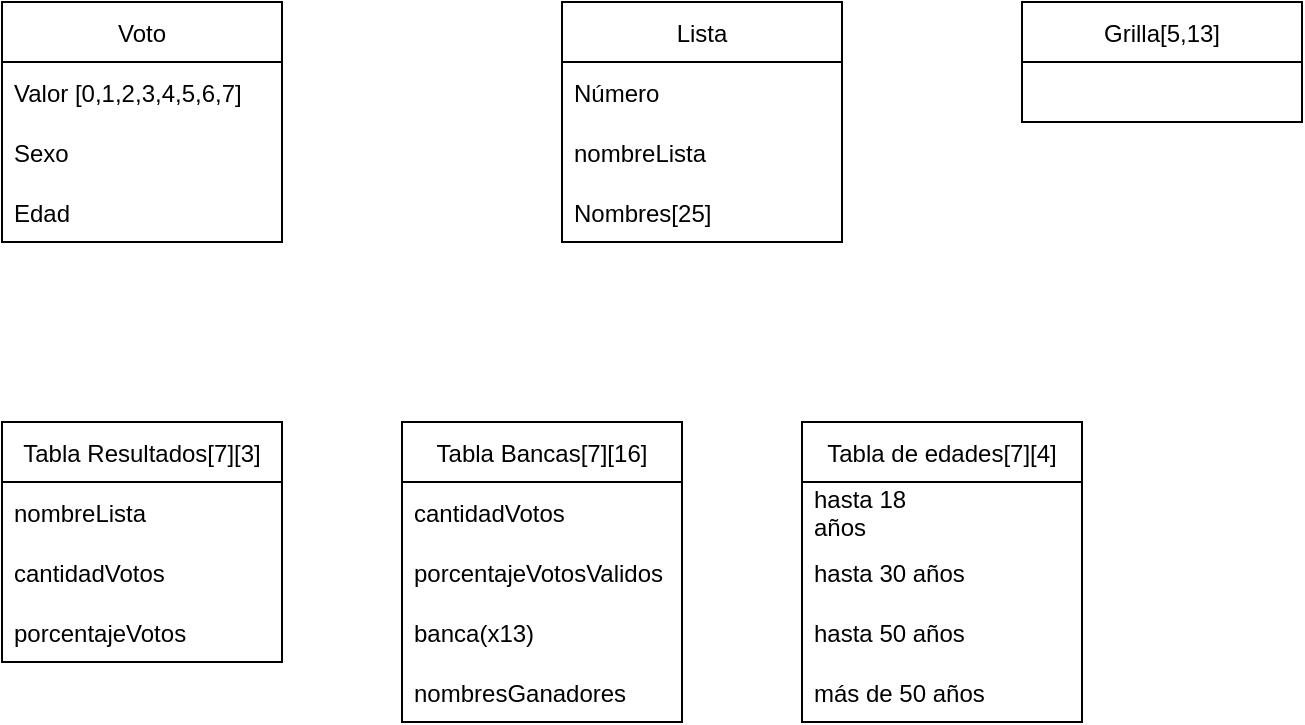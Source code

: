 <mxfile version="18.0.3" type="github">
  <diagram id="XIpyf4Ab7VP1h9y_S6XM" name="Page-1">
    <mxGraphModel dx="1038" dy="584" grid="1" gridSize="10" guides="1" tooltips="1" connect="1" arrows="1" fold="1" page="1" pageScale="1" pageWidth="827" pageHeight="1169" math="0" shadow="0">
      <root>
        <mxCell id="0" />
        <mxCell id="1" parent="0" />
        <mxCell id="C9L4BgDTNEKqHw4MeAy_-1" value="Voto" style="swimlane;fontStyle=0;childLayout=stackLayout;horizontal=1;startSize=30;horizontalStack=0;resizeParent=1;resizeParentMax=0;resizeLast=0;collapsible=1;marginBottom=0;" vertex="1" parent="1">
          <mxGeometry x="120" y="120" width="140" height="120" as="geometry" />
        </mxCell>
        <mxCell id="C9L4BgDTNEKqHw4MeAy_-2" value="Valor [0,1,2,3,4,5,6,7]" style="text;strokeColor=none;fillColor=none;align=left;verticalAlign=middle;spacingLeft=4;spacingRight=4;overflow=hidden;points=[[0,0.5],[1,0.5]];portConstraint=eastwest;rotatable=0;" vertex="1" parent="C9L4BgDTNEKqHw4MeAy_-1">
          <mxGeometry y="30" width="140" height="30" as="geometry" />
        </mxCell>
        <mxCell id="C9L4BgDTNEKqHw4MeAy_-3" value="Sexo" style="text;strokeColor=none;fillColor=none;align=left;verticalAlign=middle;spacingLeft=4;spacingRight=4;overflow=hidden;points=[[0,0.5],[1,0.5]];portConstraint=eastwest;rotatable=0;" vertex="1" parent="C9L4BgDTNEKqHw4MeAy_-1">
          <mxGeometry y="60" width="140" height="30" as="geometry" />
        </mxCell>
        <mxCell id="C9L4BgDTNEKqHw4MeAy_-4" value="Edad" style="text;strokeColor=none;fillColor=none;align=left;verticalAlign=middle;spacingLeft=4;spacingRight=4;overflow=hidden;points=[[0,0.5],[1,0.5]];portConstraint=eastwest;rotatable=0;" vertex="1" parent="C9L4BgDTNEKqHw4MeAy_-1">
          <mxGeometry y="90" width="140" height="30" as="geometry" />
        </mxCell>
        <mxCell id="C9L4BgDTNEKqHw4MeAy_-5" value="Lista" style="swimlane;fontStyle=0;childLayout=stackLayout;horizontal=1;startSize=30;horizontalStack=0;resizeParent=1;resizeParentMax=0;resizeLast=0;collapsible=1;marginBottom=0;" vertex="1" parent="1">
          <mxGeometry x="400" y="120" width="140" height="120" as="geometry" />
        </mxCell>
        <mxCell id="C9L4BgDTNEKqHw4MeAy_-6" value="Número" style="text;strokeColor=none;fillColor=none;align=left;verticalAlign=middle;spacingLeft=4;spacingRight=4;overflow=hidden;points=[[0,0.5],[1,0.5]];portConstraint=eastwest;rotatable=0;" vertex="1" parent="C9L4BgDTNEKqHw4MeAy_-5">
          <mxGeometry y="30" width="140" height="30" as="geometry" />
        </mxCell>
        <mxCell id="C9L4BgDTNEKqHw4MeAy_-7" value="nombreLista" style="text;strokeColor=none;fillColor=none;align=left;verticalAlign=middle;spacingLeft=4;spacingRight=4;overflow=hidden;points=[[0,0.5],[1,0.5]];portConstraint=eastwest;rotatable=0;" vertex="1" parent="C9L4BgDTNEKqHw4MeAy_-5">
          <mxGeometry y="60" width="140" height="30" as="geometry" />
        </mxCell>
        <mxCell id="C9L4BgDTNEKqHw4MeAy_-8" value="Nombres[25]" style="text;strokeColor=none;fillColor=none;align=left;verticalAlign=middle;spacingLeft=4;spacingRight=4;overflow=hidden;points=[[0,0.5],[1,0.5]];portConstraint=eastwest;rotatable=0;" vertex="1" parent="C9L4BgDTNEKqHw4MeAy_-5">
          <mxGeometry y="90" width="140" height="30" as="geometry" />
        </mxCell>
        <mxCell id="C9L4BgDTNEKqHw4MeAy_-9" value="Grilla[5,13]" style="swimlane;fontStyle=0;childLayout=stackLayout;horizontal=1;startSize=30;horizontalStack=0;resizeParent=1;resizeParentMax=0;resizeLast=0;collapsible=1;marginBottom=0;" vertex="1" parent="1">
          <mxGeometry x="630" y="120" width="140" height="60" as="geometry" />
        </mxCell>
        <mxCell id="C9L4BgDTNEKqHw4MeAy_-13" value="Tabla Resultados[7][3]" style="swimlane;fontStyle=0;childLayout=stackLayout;horizontal=1;startSize=30;horizontalStack=0;resizeParent=1;resizeParentMax=0;resizeLast=0;collapsible=1;marginBottom=0;" vertex="1" parent="1">
          <mxGeometry x="120" y="330" width="140" height="120" as="geometry" />
        </mxCell>
        <mxCell id="C9L4BgDTNEKqHw4MeAy_-14" value="nombreLista" style="text;strokeColor=none;fillColor=none;align=left;verticalAlign=middle;spacingLeft=4;spacingRight=4;overflow=hidden;points=[[0,0.5],[1,0.5]];portConstraint=eastwest;rotatable=0;" vertex="1" parent="C9L4BgDTNEKqHw4MeAy_-13">
          <mxGeometry y="30" width="140" height="30" as="geometry" />
        </mxCell>
        <mxCell id="C9L4BgDTNEKqHw4MeAy_-15" value="cantidadVotos" style="text;strokeColor=none;fillColor=none;align=left;verticalAlign=middle;spacingLeft=4;spacingRight=4;overflow=hidden;points=[[0,0.5],[1,0.5]];portConstraint=eastwest;rotatable=0;" vertex="1" parent="C9L4BgDTNEKqHw4MeAy_-13">
          <mxGeometry y="60" width="140" height="30" as="geometry" />
        </mxCell>
        <mxCell id="C9L4BgDTNEKqHw4MeAy_-16" value="porcentajeVotos" style="text;strokeColor=none;fillColor=none;align=left;verticalAlign=middle;spacingLeft=4;spacingRight=4;overflow=hidden;points=[[0,0.5],[1,0.5]];portConstraint=eastwest;rotatable=0;" vertex="1" parent="C9L4BgDTNEKqHw4MeAy_-13">
          <mxGeometry y="90" width="140" height="30" as="geometry" />
        </mxCell>
        <mxCell id="C9L4BgDTNEKqHw4MeAy_-17" value="Tabla Bancas[7][16]" style="swimlane;fontStyle=0;childLayout=stackLayout;horizontal=1;startSize=30;horizontalStack=0;resizeParent=1;resizeParentMax=0;resizeLast=0;collapsible=1;marginBottom=0;" vertex="1" parent="1">
          <mxGeometry x="320" y="330" width="140" height="150" as="geometry" />
        </mxCell>
        <mxCell id="C9L4BgDTNEKqHw4MeAy_-18" value="cantidadVotos" style="text;strokeColor=none;fillColor=none;align=left;verticalAlign=middle;spacingLeft=4;spacingRight=4;overflow=hidden;points=[[0,0.5],[1,0.5]];portConstraint=eastwest;rotatable=0;" vertex="1" parent="C9L4BgDTNEKqHw4MeAy_-17">
          <mxGeometry y="30" width="140" height="30" as="geometry" />
        </mxCell>
        <mxCell id="C9L4BgDTNEKqHw4MeAy_-20" value="porcentajeVotosValidos" style="text;strokeColor=none;fillColor=none;align=left;verticalAlign=middle;spacingLeft=4;spacingRight=4;overflow=hidden;points=[[0,0.5],[1,0.5]];portConstraint=eastwest;rotatable=0;" vertex="1" parent="C9L4BgDTNEKqHw4MeAy_-17">
          <mxGeometry y="60" width="140" height="30" as="geometry" />
        </mxCell>
        <mxCell id="C9L4BgDTNEKqHw4MeAy_-21" value="banca(x13)" style="text;strokeColor=none;fillColor=none;align=left;verticalAlign=middle;spacingLeft=4;spacingRight=4;overflow=hidden;points=[[0,0.5],[1,0.5]];portConstraint=eastwest;rotatable=0;" vertex="1" parent="C9L4BgDTNEKqHw4MeAy_-17">
          <mxGeometry y="90" width="140" height="30" as="geometry" />
        </mxCell>
        <mxCell id="C9L4BgDTNEKqHw4MeAy_-22" value="nombresGanadores" style="text;strokeColor=none;fillColor=none;align=left;verticalAlign=middle;spacingLeft=4;spacingRight=4;overflow=hidden;points=[[0,0.5],[1,0.5]];portConstraint=eastwest;rotatable=0;" vertex="1" parent="C9L4BgDTNEKqHw4MeAy_-17">
          <mxGeometry y="120" width="140" height="30" as="geometry" />
        </mxCell>
        <mxCell id="C9L4BgDTNEKqHw4MeAy_-23" value="Tabla de edades[7][4]" style="swimlane;fontStyle=0;childLayout=stackLayout;horizontal=1;startSize=30;horizontalStack=0;resizeParent=1;resizeParentMax=0;resizeLast=0;collapsible=1;marginBottom=0;" vertex="1" parent="1">
          <mxGeometry x="520" y="330" width="140" height="150" as="geometry" />
        </mxCell>
        <mxCell id="C9L4BgDTNEKqHw4MeAy_-24" value="hasta 18&#xa;años" style="text;strokeColor=none;fillColor=none;align=left;verticalAlign=middle;spacingLeft=4;spacingRight=4;overflow=hidden;points=[[0,0.5],[1,0.5]];portConstraint=eastwest;rotatable=0;" vertex="1" parent="C9L4BgDTNEKqHw4MeAy_-23">
          <mxGeometry y="30" width="140" height="30" as="geometry" />
        </mxCell>
        <mxCell id="C9L4BgDTNEKqHw4MeAy_-25" value="hasta 30 años" style="text;strokeColor=none;fillColor=none;align=left;verticalAlign=middle;spacingLeft=4;spacingRight=4;overflow=hidden;points=[[0,0.5],[1,0.5]];portConstraint=eastwest;rotatable=0;" vertex="1" parent="C9L4BgDTNEKqHw4MeAy_-23">
          <mxGeometry y="60" width="140" height="30" as="geometry" />
        </mxCell>
        <mxCell id="C9L4BgDTNEKqHw4MeAy_-26" value="hasta 50 años" style="text;strokeColor=none;fillColor=none;align=left;verticalAlign=middle;spacingLeft=4;spacingRight=4;overflow=hidden;points=[[0,0.5],[1,0.5]];portConstraint=eastwest;rotatable=0;" vertex="1" parent="C9L4BgDTNEKqHw4MeAy_-23">
          <mxGeometry y="90" width="140" height="30" as="geometry" />
        </mxCell>
        <mxCell id="C9L4BgDTNEKqHw4MeAy_-27" value="más de 50 años" style="text;strokeColor=none;fillColor=none;align=left;verticalAlign=middle;spacingLeft=4;spacingRight=4;overflow=hidden;points=[[0,0.5],[1,0.5]];portConstraint=eastwest;rotatable=0;" vertex="1" parent="C9L4BgDTNEKqHw4MeAy_-23">
          <mxGeometry y="120" width="140" height="30" as="geometry" />
        </mxCell>
      </root>
    </mxGraphModel>
  </diagram>
</mxfile>
